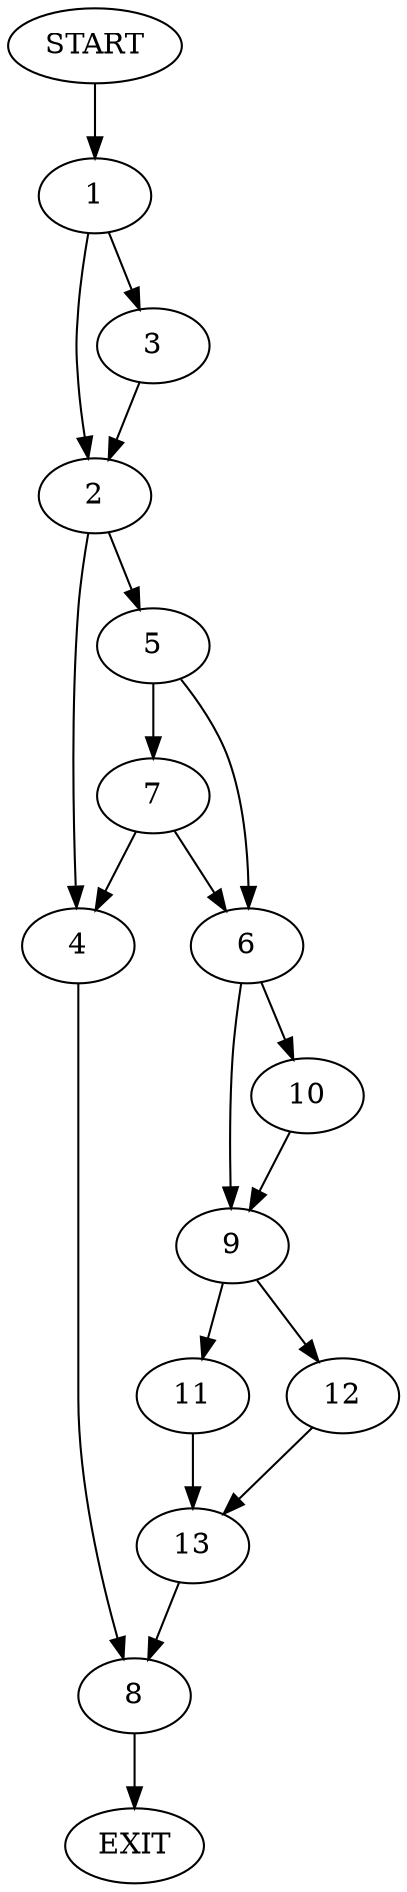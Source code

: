 digraph {
0 [label="START"]
14 [label="EXIT"]
0 -> 1
1 -> 2
1 -> 3
3 -> 2
2 -> 4
2 -> 5
5 -> 6
5 -> 7
4 -> 8
7 -> 6
7 -> 4
6 -> 9
6 -> 10
8 -> 14
9 -> 11
9 -> 12
10 -> 9
11 -> 13
12 -> 13
13 -> 8
}
